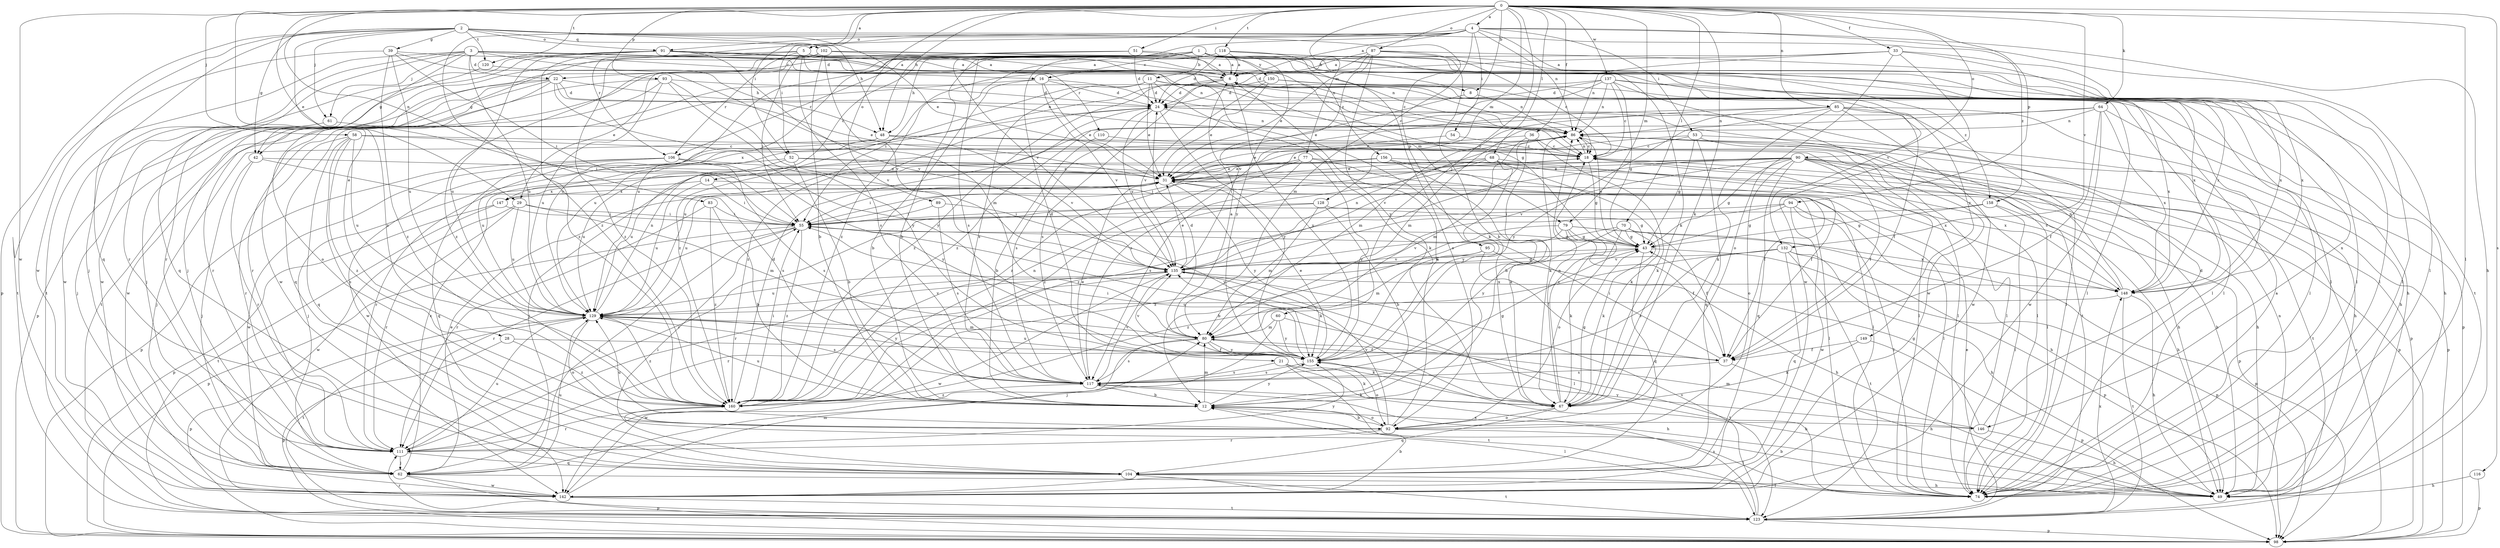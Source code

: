 strict digraph  {
0;
1;
2;
3;
4;
5;
6;
8;
11;
12;
14;
16;
18;
21;
22;
24;
28;
29;
31;
33;
36;
37;
39;
42;
43;
48;
49;
51;
52;
53;
54;
55;
58;
60;
61;
62;
64;
67;
68;
70;
74;
77;
79;
80;
83;
85;
86;
87;
89;
90;
91;
92;
93;
94;
95;
98;
102;
104;
106;
110;
111;
116;
117;
118;
120;
123;
128;
129;
132;
135;
137;
142;
146;
147;
148;
149;
150;
155;
156;
158;
160;
0 -> 4  [label=a];
0 -> 5  [label=a];
0 -> 8  [label=b];
0 -> 28  [label=e];
0 -> 29  [label=e];
0 -> 33  [label=f];
0 -> 36  [label=f];
0 -> 48  [label=h];
0 -> 51  [label=i];
0 -> 52  [label=i];
0 -> 58  [label=j];
0 -> 60  [label=j];
0 -> 64  [label=k];
0 -> 67  [label=k];
0 -> 68  [label=l];
0 -> 70  [label=l];
0 -> 74  [label=l];
0 -> 77  [label=m];
0 -> 79  [label=m];
0 -> 83  [label=n];
0 -> 85  [label=n];
0 -> 87  [label=o];
0 -> 89  [label=o];
0 -> 90  [label=o];
0 -> 93  [label=p];
0 -> 94  [label=p];
0 -> 116  [label=s];
0 -> 118  [label=t];
0 -> 120  [label=t];
0 -> 128  [label=u];
0 -> 132  [label=v];
0 -> 137  [label=w];
0 -> 142  [label=w];
1 -> 6  [label=a];
1 -> 8  [label=b];
1 -> 11  [label=b];
1 -> 12  [label=b];
1 -> 14  [label=c];
1 -> 16  [label=c];
1 -> 21  [label=d];
1 -> 22  [label=d];
1 -> 29  [label=e];
1 -> 48  [label=h];
1 -> 74  [label=l];
1 -> 106  [label=r];
1 -> 117  [label=s];
1 -> 129  [label=u];
1 -> 146  [label=x];
1 -> 149  [label=y];
1 -> 150  [label=y];
1 -> 155  [label=y];
1 -> 156  [label=z];
1 -> 158  [label=z];
2 -> 31  [label=e];
2 -> 39  [label=g];
2 -> 42  [label=g];
2 -> 48  [label=h];
2 -> 61  [label=j];
2 -> 91  [label=o];
2 -> 95  [label=p];
2 -> 98  [label=p];
2 -> 102  [label=q];
2 -> 104  [label=q];
2 -> 120  [label=t];
2 -> 142  [label=w];
2 -> 158  [label=z];
2 -> 160  [label=z];
3 -> 16  [label=c];
3 -> 18  [label=c];
3 -> 22  [label=d];
3 -> 42  [label=g];
3 -> 48  [label=h];
3 -> 61  [label=j];
3 -> 62  [label=j];
3 -> 67  [label=k];
3 -> 79  [label=m];
3 -> 104  [label=q];
3 -> 123  [label=t];
3 -> 129  [label=u];
3 -> 132  [label=v];
4 -> 6  [label=a];
4 -> 49  [label=h];
4 -> 52  [label=i];
4 -> 53  [label=i];
4 -> 54  [label=i];
4 -> 67  [label=k];
4 -> 74  [label=l];
4 -> 80  [label=m];
4 -> 86  [label=n];
4 -> 91  [label=o];
4 -> 106  [label=r];
4 -> 135  [label=v];
4 -> 160  [label=z];
5 -> 6  [label=a];
5 -> 42  [label=g];
5 -> 43  [label=g];
5 -> 55  [label=i];
5 -> 86  [label=n];
5 -> 106  [label=r];
5 -> 110  [label=r];
5 -> 117  [label=s];
5 -> 160  [label=z];
6 -> 24  [label=d];
6 -> 74  [label=l];
6 -> 117  [label=s];
6 -> 129  [label=u];
6 -> 155  [label=y];
6 -> 160  [label=z];
8 -> 31  [label=e];
8 -> 86  [label=n];
11 -> 24  [label=d];
11 -> 31  [label=e];
11 -> 49  [label=h];
11 -> 67  [label=k];
11 -> 74  [label=l];
11 -> 117  [label=s];
11 -> 160  [label=z];
12 -> 80  [label=m];
12 -> 92  [label=o];
12 -> 129  [label=u];
12 -> 146  [label=x];
12 -> 155  [label=y];
14 -> 55  [label=i];
14 -> 74  [label=l];
14 -> 129  [label=u];
14 -> 147  [label=x];
16 -> 12  [label=b];
16 -> 18  [label=c];
16 -> 24  [label=d];
16 -> 31  [label=e];
16 -> 104  [label=q];
16 -> 135  [label=v];
18 -> 31  [label=e];
18 -> 43  [label=g];
18 -> 49  [label=h];
18 -> 86  [label=n];
21 -> 49  [label=h];
21 -> 67  [label=k];
21 -> 117  [label=s];
21 -> 123  [label=t];
22 -> 24  [label=d];
22 -> 31  [label=e];
22 -> 62  [label=j];
22 -> 86  [label=n];
22 -> 92  [label=o];
22 -> 98  [label=p];
22 -> 111  [label=r];
22 -> 155  [label=y];
24 -> 86  [label=n];
24 -> 117  [label=s];
24 -> 123  [label=t];
24 -> 135  [label=v];
24 -> 147  [label=x];
24 -> 155  [label=y];
24 -> 160  [label=z];
28 -> 37  [label=f];
28 -> 98  [label=p];
28 -> 160  [label=z];
29 -> 55  [label=i];
29 -> 80  [label=m];
29 -> 111  [label=r];
29 -> 129  [label=u];
29 -> 142  [label=w];
31 -> 55  [label=i];
31 -> 74  [label=l];
31 -> 98  [label=p];
31 -> 129  [label=u];
31 -> 147  [label=x];
31 -> 155  [label=y];
33 -> 6  [label=a];
33 -> 55  [label=i];
33 -> 74  [label=l];
33 -> 86  [label=n];
33 -> 92  [label=o];
33 -> 142  [label=w];
33 -> 148  [label=x];
36 -> 12  [label=b];
36 -> 18  [label=c];
36 -> 67  [label=k];
36 -> 80  [label=m];
36 -> 160  [label=z];
37 -> 49  [label=h];
37 -> 55  [label=i];
37 -> 117  [label=s];
39 -> 6  [label=a];
39 -> 55  [label=i];
39 -> 86  [label=n];
39 -> 123  [label=t];
39 -> 129  [label=u];
39 -> 160  [label=z];
42 -> 31  [label=e];
42 -> 62  [label=j];
42 -> 111  [label=r];
42 -> 117  [label=s];
43 -> 86  [label=n];
43 -> 98  [label=p];
43 -> 104  [label=q];
43 -> 135  [label=v];
48 -> 18  [label=c];
48 -> 62  [label=j];
48 -> 74  [label=l];
48 -> 129  [label=u];
48 -> 135  [label=v];
49 -> 12  [label=b];
49 -> 86  [label=n];
51 -> 6  [label=a];
51 -> 24  [label=d];
51 -> 62  [label=j];
51 -> 123  [label=t];
51 -> 129  [label=u];
52 -> 12  [label=b];
52 -> 31  [label=e];
52 -> 62  [label=j];
52 -> 74  [label=l];
52 -> 129  [label=u];
53 -> 18  [label=c];
53 -> 31  [label=e];
53 -> 43  [label=g];
53 -> 49  [label=h];
53 -> 74  [label=l];
53 -> 104  [label=q];
54 -> 18  [label=c];
54 -> 31  [label=e];
55 -> 43  [label=g];
55 -> 62  [label=j];
55 -> 67  [label=k];
55 -> 98  [label=p];
55 -> 111  [label=r];
55 -> 160  [label=z];
58 -> 18  [label=c];
58 -> 74  [label=l];
58 -> 92  [label=o];
58 -> 104  [label=q];
58 -> 111  [label=r];
58 -> 129  [label=u];
58 -> 160  [label=z];
60 -> 62  [label=j];
60 -> 80  [label=m];
60 -> 123  [label=t];
60 -> 155  [label=y];
61 -> 55  [label=i];
61 -> 62  [label=j];
62 -> 18  [label=c];
62 -> 31  [label=e];
62 -> 49  [label=h];
62 -> 98  [label=p];
62 -> 129  [label=u];
62 -> 142  [label=w];
64 -> 37  [label=f];
64 -> 80  [label=m];
64 -> 86  [label=n];
64 -> 98  [label=p];
64 -> 129  [label=u];
64 -> 142  [label=w];
64 -> 148  [label=x];
67 -> 18  [label=c];
67 -> 43  [label=g];
67 -> 86  [label=n];
67 -> 92  [label=o];
67 -> 104  [label=q];
68 -> 31  [label=e];
68 -> 37  [label=f];
68 -> 55  [label=i];
68 -> 67  [label=k];
68 -> 148  [label=x];
68 -> 155  [label=y];
68 -> 160  [label=z];
70 -> 37  [label=f];
70 -> 43  [label=g];
70 -> 67  [label=k];
70 -> 92  [label=o];
70 -> 111  [label=r];
70 -> 155  [label=y];
74 -> 6  [label=a];
77 -> 31  [label=e];
77 -> 37  [label=f];
77 -> 55  [label=i];
77 -> 98  [label=p];
77 -> 117  [label=s];
77 -> 155  [label=y];
79 -> 12  [label=b];
79 -> 37  [label=f];
79 -> 43  [label=g];
79 -> 67  [label=k];
79 -> 98  [label=p];
79 -> 135  [label=v];
79 -> 148  [label=x];
80 -> 6  [label=a];
80 -> 24  [label=d];
80 -> 37  [label=f];
80 -> 67  [label=k];
80 -> 117  [label=s];
80 -> 142  [label=w];
80 -> 155  [label=y];
83 -> 12  [label=b];
83 -> 55  [label=i];
83 -> 111  [label=r];
83 -> 160  [label=z];
85 -> 37  [label=f];
85 -> 49  [label=h];
85 -> 67  [label=k];
85 -> 74  [label=l];
85 -> 80  [label=m];
85 -> 86  [label=n];
85 -> 117  [label=s];
85 -> 142  [label=w];
85 -> 155  [label=y];
86 -> 18  [label=c];
86 -> 67  [label=k];
86 -> 74  [label=l];
86 -> 98  [label=p];
86 -> 135  [label=v];
86 -> 142  [label=w];
87 -> 6  [label=a];
87 -> 12  [label=b];
87 -> 18  [label=c];
87 -> 24  [label=d];
87 -> 31  [label=e];
87 -> 74  [label=l];
87 -> 135  [label=v];
87 -> 155  [label=y];
89 -> 55  [label=i];
89 -> 117  [label=s];
89 -> 155  [label=y];
90 -> 31  [label=e];
90 -> 37  [label=f];
90 -> 43  [label=g];
90 -> 49  [label=h];
90 -> 62  [label=j];
90 -> 74  [label=l];
90 -> 92  [label=o];
90 -> 98  [label=p];
90 -> 104  [label=q];
90 -> 111  [label=r];
90 -> 123  [label=t];
90 -> 135  [label=v];
90 -> 160  [label=z];
91 -> 6  [label=a];
91 -> 86  [label=n];
91 -> 111  [label=r];
91 -> 129  [label=u];
91 -> 135  [label=v];
91 -> 142  [label=w];
91 -> 148  [label=x];
91 -> 160  [label=z];
92 -> 6  [label=a];
92 -> 12  [label=b];
92 -> 74  [label=l];
92 -> 111  [label=r];
92 -> 129  [label=u];
92 -> 135  [label=v];
93 -> 24  [label=d];
93 -> 123  [label=t];
93 -> 129  [label=u];
93 -> 135  [label=v];
93 -> 142  [label=w];
93 -> 155  [label=y];
94 -> 43  [label=g];
94 -> 49  [label=h];
94 -> 55  [label=i];
94 -> 74  [label=l];
94 -> 142  [label=w];
94 -> 160  [label=z];
95 -> 37  [label=f];
95 -> 49  [label=h];
95 -> 80  [label=m];
95 -> 135  [label=v];
98 -> 18  [label=c];
102 -> 6  [label=a];
102 -> 12  [label=b];
102 -> 18  [label=c];
102 -> 135  [label=v];
102 -> 142  [label=w];
102 -> 148  [label=x];
102 -> 160  [label=z];
104 -> 55  [label=i];
104 -> 74  [label=l];
104 -> 123  [label=t];
106 -> 31  [label=e];
106 -> 98  [label=p];
106 -> 104  [label=q];
106 -> 117  [label=s];
106 -> 142  [label=w];
106 -> 155  [label=y];
110 -> 12  [label=b];
110 -> 18  [label=c];
111 -> 62  [label=j];
111 -> 104  [label=q];
111 -> 129  [label=u];
111 -> 155  [label=y];
116 -> 49  [label=h];
116 -> 98  [label=p];
117 -> 12  [label=b];
117 -> 31  [label=e];
117 -> 43  [label=g];
117 -> 67  [label=k];
117 -> 135  [label=v];
117 -> 160  [label=z];
118 -> 6  [label=a];
118 -> 24  [label=d];
118 -> 74  [label=l];
118 -> 92  [label=o];
118 -> 142  [label=w];
118 -> 148  [label=x];
118 -> 160  [label=z];
120 -> 80  [label=m];
120 -> 111  [label=r];
123 -> 31  [label=e];
123 -> 98  [label=p];
123 -> 111  [label=r];
123 -> 117  [label=s];
123 -> 135  [label=v];
123 -> 148  [label=x];
128 -> 12  [label=b];
128 -> 43  [label=g];
128 -> 55  [label=i];
128 -> 80  [label=m];
128 -> 111  [label=r];
129 -> 80  [label=m];
129 -> 86  [label=n];
129 -> 92  [label=o];
129 -> 98  [label=p];
129 -> 117  [label=s];
129 -> 123  [label=t];
129 -> 135  [label=v];
129 -> 155  [label=y];
129 -> 160  [label=z];
132 -> 49  [label=h];
132 -> 98  [label=p];
132 -> 104  [label=q];
132 -> 117  [label=s];
132 -> 123  [label=t];
132 -> 135  [label=v];
132 -> 160  [label=z];
135 -> 31  [label=e];
135 -> 43  [label=g];
135 -> 74  [label=l];
135 -> 86  [label=n];
135 -> 111  [label=r];
135 -> 129  [label=u];
135 -> 142  [label=w];
135 -> 148  [label=x];
137 -> 18  [label=c];
137 -> 24  [label=d];
137 -> 43  [label=g];
137 -> 49  [label=h];
137 -> 74  [label=l];
137 -> 86  [label=n];
137 -> 111  [label=r];
137 -> 142  [label=w];
137 -> 160  [label=z];
142 -> 12  [label=b];
142 -> 80  [label=m];
142 -> 123  [label=t];
146 -> 24  [label=d];
146 -> 43  [label=g];
146 -> 49  [label=h];
146 -> 80  [label=m];
146 -> 155  [label=y];
147 -> 55  [label=i];
147 -> 98  [label=p];
147 -> 123  [label=t];
148 -> 18  [label=c];
148 -> 49  [label=h];
148 -> 86  [label=n];
148 -> 123  [label=t];
148 -> 129  [label=u];
149 -> 37  [label=f];
149 -> 67  [label=k];
149 -> 98  [label=p];
150 -> 24  [label=d];
150 -> 31  [label=e];
150 -> 74  [label=l];
150 -> 135  [label=v];
150 -> 148  [label=x];
155 -> 31  [label=e];
155 -> 49  [label=h];
155 -> 55  [label=i];
155 -> 92  [label=o];
155 -> 117  [label=s];
155 -> 129  [label=u];
155 -> 135  [label=v];
156 -> 31  [label=e];
156 -> 49  [label=h];
156 -> 67  [label=k];
156 -> 129  [label=u];
156 -> 148  [label=x];
158 -> 43  [label=g];
158 -> 49  [label=h];
158 -> 55  [label=i];
158 -> 74  [label=l];
160 -> 24  [label=d];
160 -> 55  [label=i];
160 -> 74  [label=l];
160 -> 86  [label=n];
160 -> 111  [label=r];
}
